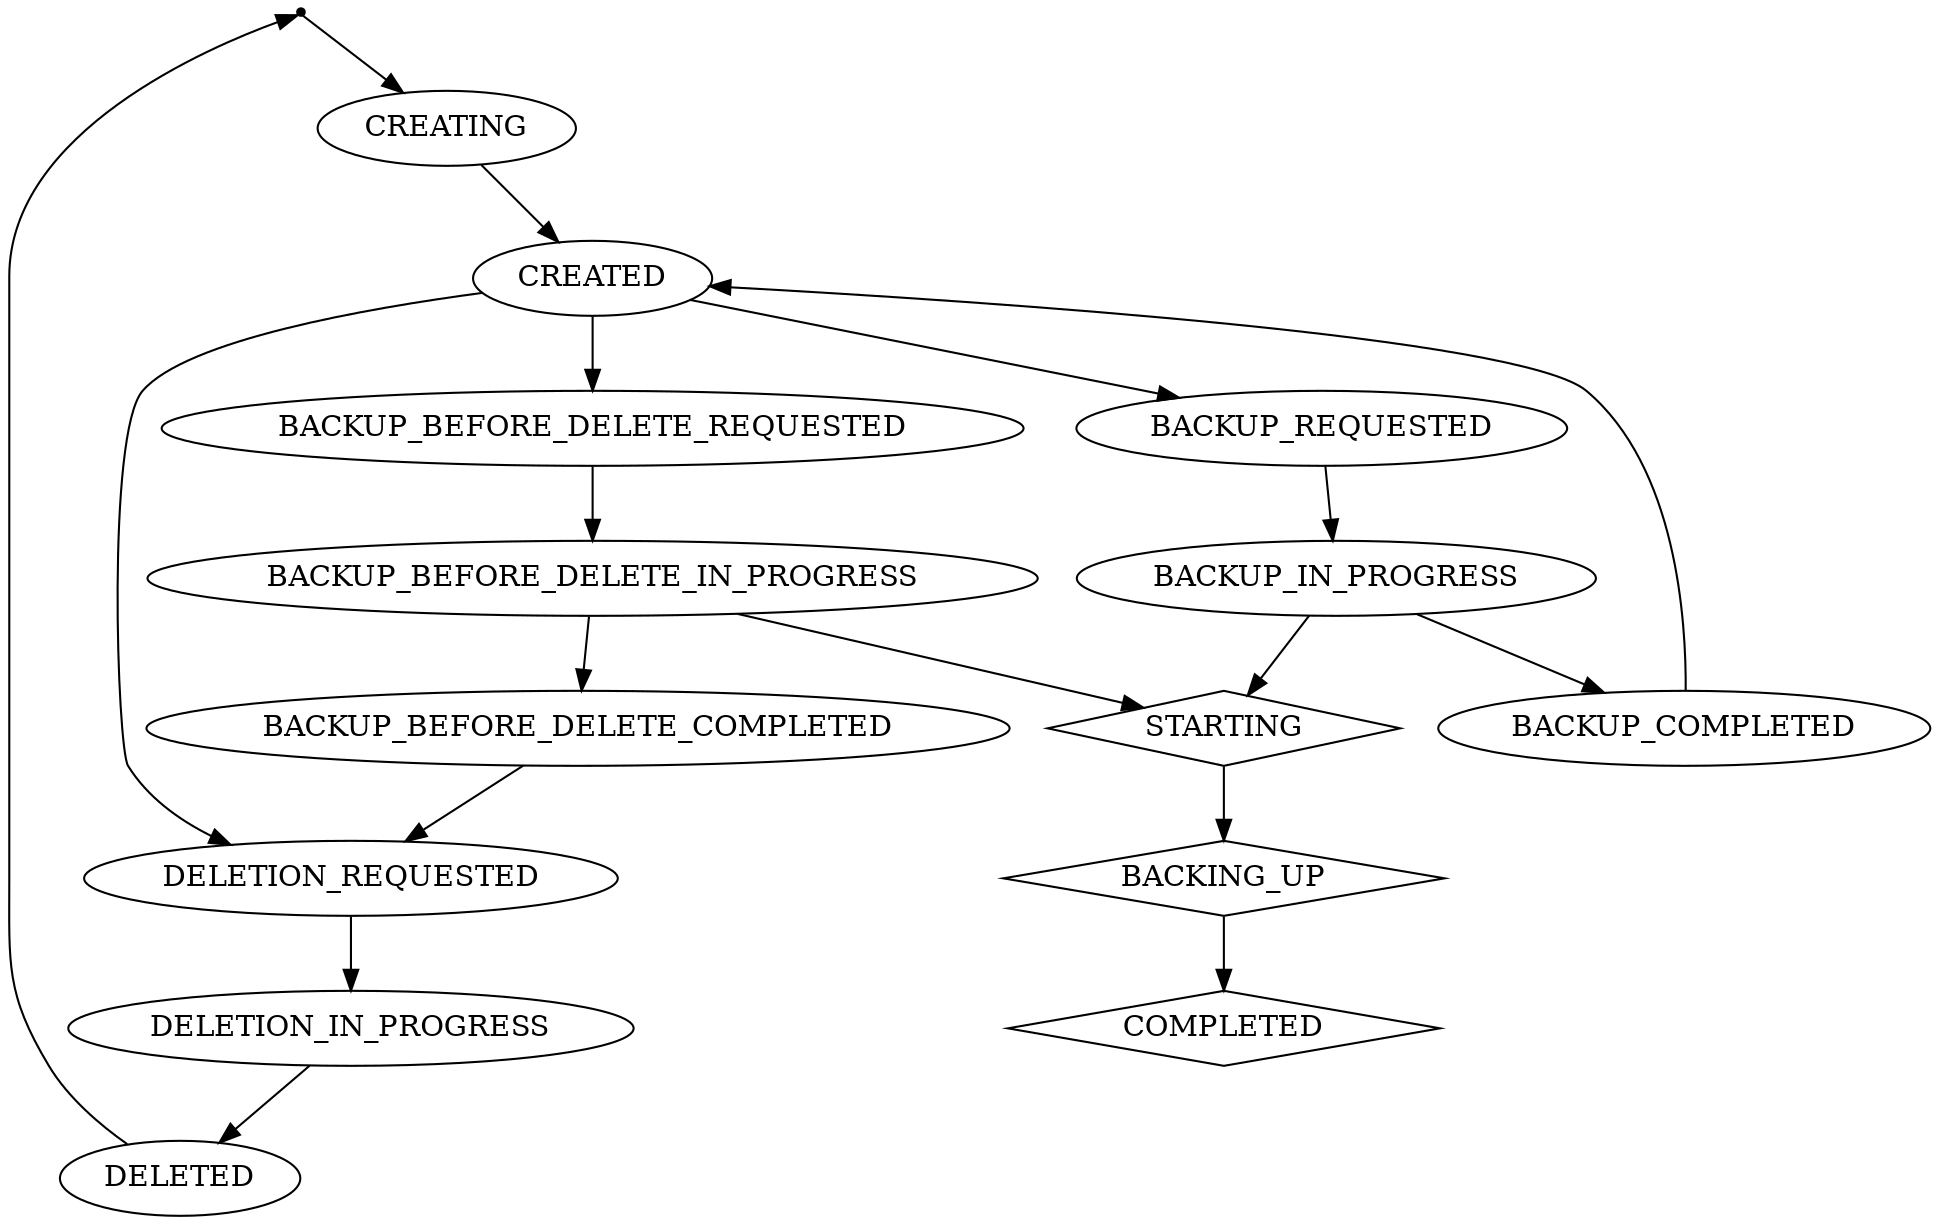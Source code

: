 digraph {
  {
    GONE [shape=point]
    STARTING [shape=diamond]
    BACKING_UP [shape=diamond]
    COMPLETED [shape=diamond]
  }
    GONE -> CREATING;
    CREATING -> CREATED;
    CREATED -> BACKUP_REQUESTED;
    BACKUP_REQUESTED -> BACKUP_IN_PROGRESS;
    BACKUP_IN_PROGRESS -> STARTING;
    BACKUP_IN_PROGRESS -> BACKUP_COMPLETED;
    BACKUP_COMPLETED -> CREATED;
    CREATED -> DELETION_REQUESTED;
    DELETION_REQUESTED -> DELETION_IN_PROGRESS;
    DELETION_IN_PROGRESS -> DELETED;
    DELETED -> GONE;
    CREATED -> BACKUP_BEFORE_DELETE_REQUESTED;
    BACKUP_BEFORE_DELETE_REQUESTED -> BACKUP_BEFORE_DELETE_IN_PROGRESS;
    BACKUP_BEFORE_DELETE_IN_PROGRESS -> BACKUP_BEFORE_DELETE_COMPLETED;
    BACKUP_BEFORE_DELETE_IN_PROGRESS -> STARTING;
    BACKUP_BEFORE_DELETE_COMPLETED -> DELETION_REQUESTED;
    STARTING -> BACKING_UP;
    BACKING_UP -> COMPLETED;
}